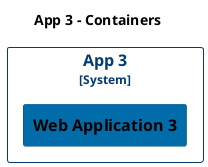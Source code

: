 @startuml
set separator none
title App 3 - Containers

top to bottom direction

!include <C4/C4>
!include <C4/C4_Context>
!include <C4/C4_Container>

AddElementTag("Container", $bgColor="#006daa", $borderColor="#004c76", $fontColor="#000000", $sprite="", $shadowing="", $borderStyle="solid")

AddBoundaryTag("Software System", $bgColor="#ffffff", $borderColor="#023a72", $fontColor="#023a72", $shadowing="", $borderStyle="solid")

System_Boundary("App3_boundary", "App 3", $tags="Software System") {
  Container(App3.WebApplication3, "Web Application 3", $techn="", $descr="", $tags="Container", $link="")
}


hide stereotypes
@enduml
